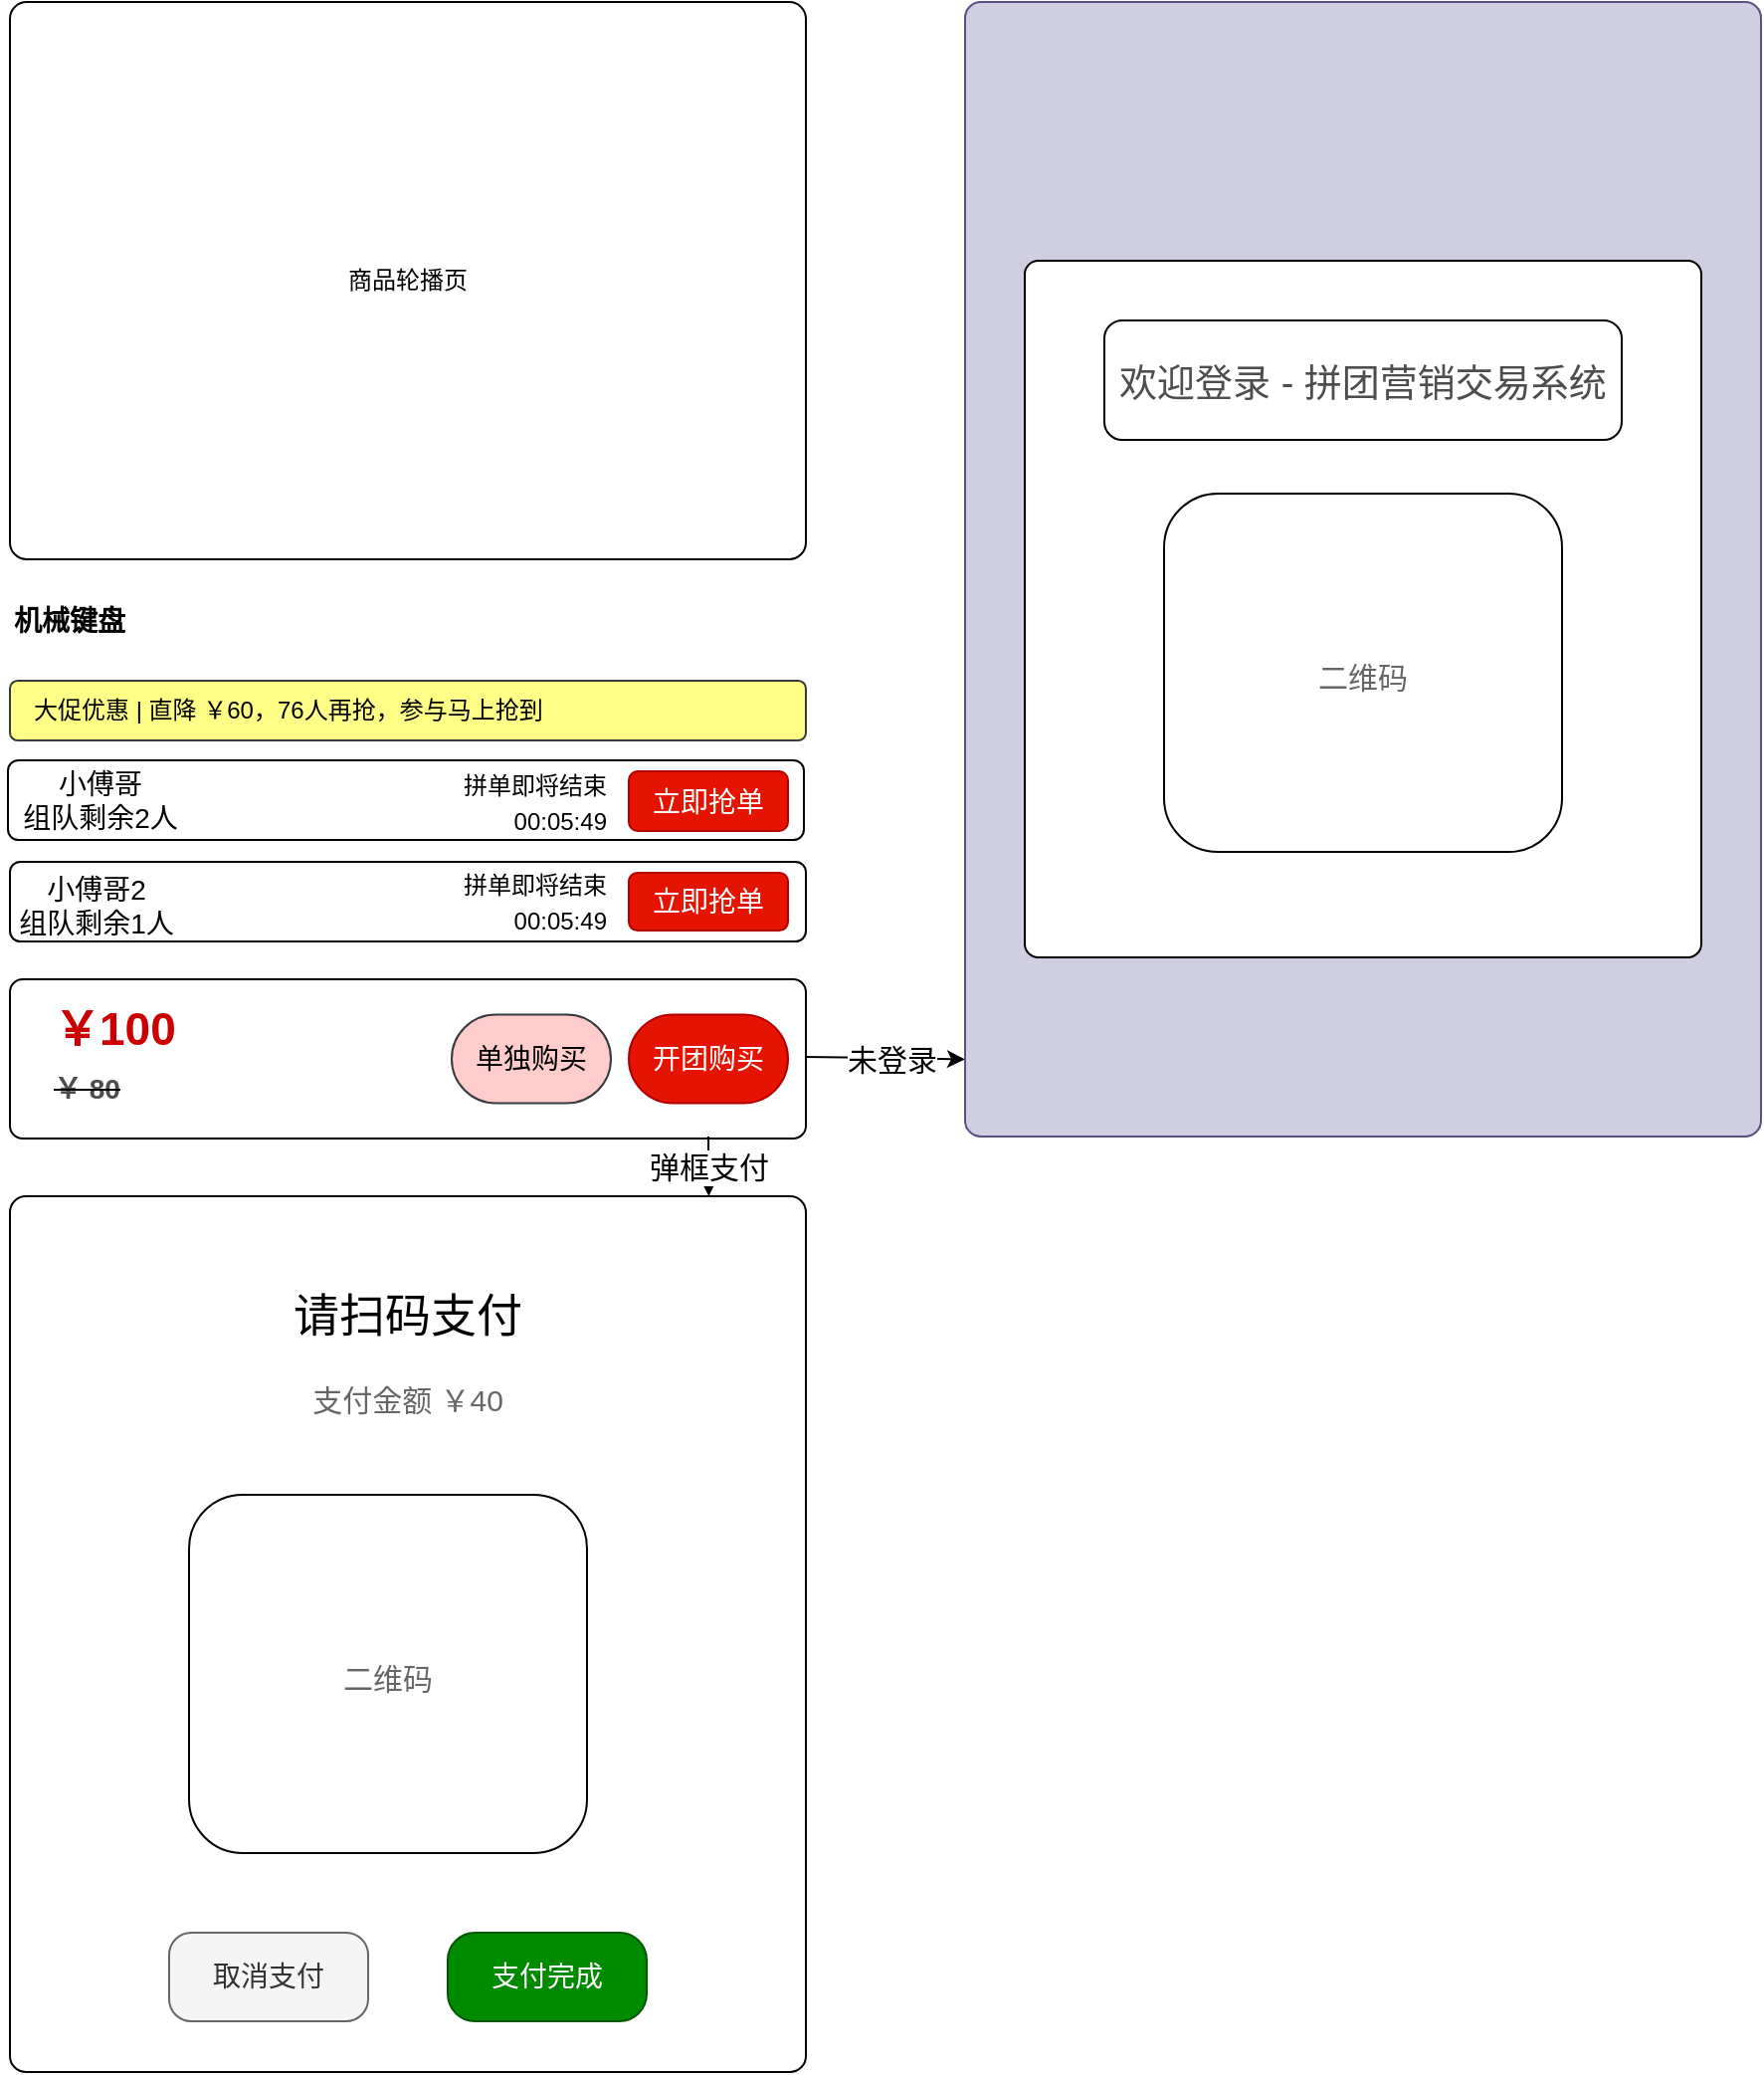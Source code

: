 <mxfile version="26.1.0">
  <diagram id="6PQijgyDfugC4ER-ckgj" name="商品详情页">
    <mxGraphModel dx="1658" dy="1227" grid="0" gridSize="10" guides="1" tooltips="1" connect="1" arrows="1" fold="1" page="0" pageScale="1" pageWidth="900" pageHeight="1600" math="0" shadow="0">
      <root>
        <mxCell id="0" />
        <mxCell id="1" parent="0" />
        <mxCell id="rkcu3EZUj1pYs4N78qEw-1" value="商品轮播页" style="rounded=1;whiteSpace=wrap;html=1;arcSize=3;" parent="1" vertex="1">
          <mxGeometry x="120" y="200" width="400" height="280" as="geometry" />
        </mxCell>
        <mxCell id="rkcu3EZUj1pYs4N78qEw-3" value="&lt;b&gt;&lt;font style=&quot;font-size: 14px;&quot;&gt;机械键盘&lt;/font&gt;&lt;/b&gt;" style="rounded=1;whiteSpace=wrap;html=1;align=left;strokeColor=none;" parent="1" vertex="1">
          <mxGeometry x="120" y="491" width="400" height="40" as="geometry" />
        </mxCell>
        <mxCell id="rkcu3EZUj1pYs4N78qEw-5" value="" style="rounded=1;whiteSpace=wrap;html=1;arcSize=13;" parent="1" vertex="1">
          <mxGeometry x="119" y="581" width="400" height="40" as="geometry" />
        </mxCell>
        <mxCell id="rkcu3EZUj1pYs4N78qEw-6" value="" style="rounded=1;whiteSpace=wrap;html=1;arcSize=13;" parent="1" vertex="1">
          <mxGeometry x="120" y="632" width="400" height="40" as="geometry" />
        </mxCell>
        <mxCell id="rkcu3EZUj1pYs4N78qEw-8" value="立即抢单" style="rounded=1;whiteSpace=wrap;html=1;fontSize=14;fillColor=#e51400;strokeColor=#B20000;fontColor=#ffffff;" parent="1" vertex="1">
          <mxGeometry x="431" y="586.5" width="80" height="30" as="geometry" />
        </mxCell>
        <mxCell id="rkcu3EZUj1pYs4N78qEw-9" value="立即抢单" style="rounded=1;whiteSpace=wrap;html=1;fontSize=14;fillColor=#e51400;strokeColor=#B20000;fontColor=#ffffff;" parent="1" vertex="1">
          <mxGeometry x="431" y="637.5" width="80" height="29" as="geometry" />
        </mxCell>
        <mxCell id="rkcu3EZUj1pYs4N78qEw-10" value="小傅哥&lt;div&gt;组队剩余2人&lt;/div&gt;" style="text;html=1;align=center;verticalAlign=middle;resizable=0;points=[];autosize=1;strokeColor=none;fillColor=none;fontSize=14;" parent="1" vertex="1">
          <mxGeometry x="117" y="578" width="96" height="46" as="geometry" />
        </mxCell>
        <mxCell id="rkcu3EZUj1pYs4N78qEw-11" value="李二狗" style="text;html=1;align=center;verticalAlign=middle;resizable=0;points=[];autosize=1;strokeColor=none;fillColor=none;fontSize=14;" parent="1" vertex="1">
          <mxGeometry x="759" y="696" width="70" height="30" as="geometry" />
        </mxCell>
        <mxCell id="rkcu3EZUj1pYs4N78qEw-12" value="&amp;nbsp; &amp;nbsp;大促优惠 | 直降 ￥60，76人再抢，参与马上抢到" style="rounded=1;whiteSpace=wrap;html=1;arcSize=13;align=left;fillColor=#ffff88;strokeColor=#36393d;" parent="1" vertex="1">
          <mxGeometry x="120" y="541" width="400" height="30" as="geometry" />
        </mxCell>
        <mxCell id="rkcu3EZUj1pYs4N78qEw-13" value="&lt;font style=&quot;font-size: 12px;&quot;&gt;拼单即将结束&lt;/font&gt;" style="rounded=1;whiteSpace=wrap;html=1;fontSize=14;fillColor=default;strokeColor=none;align=right;" parent="1" vertex="1">
          <mxGeometry x="322" y="633" width="100" height="20" as="geometry" />
        </mxCell>
        <mxCell id="rkcu3EZUj1pYs4N78qEw-14" value="&lt;span style=&quot;font-size: 12px;&quot;&gt;00:05:49&lt;/span&gt;" style="rounded=1;whiteSpace=wrap;html=1;fontSize=14;fillColor=default;strokeColor=none;align=right;" parent="1" vertex="1">
          <mxGeometry x="322" y="651" width="100" height="20" as="geometry" />
        </mxCell>
        <mxCell id="rkcu3EZUj1pYs4N78qEw-15" value="&lt;font style=&quot;font-size: 12px;&quot;&gt;拼单即将结束&lt;/font&gt;" style="rounded=1;whiteSpace=wrap;html=1;fontSize=14;fillColor=default;strokeColor=none;align=right;" parent="1" vertex="1">
          <mxGeometry x="322" y="582.5" width="100" height="20" as="geometry" />
        </mxCell>
        <mxCell id="rkcu3EZUj1pYs4N78qEw-16" value="&lt;span style=&quot;font-size: 12px;&quot;&gt;00:05:49&lt;/span&gt;" style="rounded=1;whiteSpace=wrap;html=1;fontSize=14;fillColor=default;strokeColor=none;align=right;" parent="1" vertex="1">
          <mxGeometry x="322" y="600.5" width="100" height="20" as="geometry" />
        </mxCell>
        <mxCell id="rkcu3EZUj1pYs4N78qEw-18" value="" style="rounded=1;whiteSpace=wrap;html=1;fontSize=12;fillColor=default;arcSize=8;" parent="1" vertex="1">
          <mxGeometry x="120" y="691" width="400" height="80" as="geometry" />
        </mxCell>
        <mxCell id="rkcu3EZUj1pYs4N78qEw-19" value="单独购买" style="rounded=1;whiteSpace=wrap;html=1;fontSize=14;fillColor=#ffcccc;strokeColor=#36393d;arcSize=50;" parent="1" vertex="1">
          <mxGeometry x="342" y="708.75" width="80" height="44.5" as="geometry" />
        </mxCell>
        <mxCell id="OsgkMpvyyOFpJFWNQCZw-13" style="edgeStyle=orthogonalEdgeStyle;rounded=0;orthogonalLoop=1;jettySize=auto;html=1;entryX=0;entryY=0.932;entryDx=0;entryDy=0;entryPerimeter=0;fontSize=15;fontColor=#666666;" parent="1" target="OsgkMpvyyOFpJFWNQCZw-1" edge="1">
          <mxGeometry relative="1" as="geometry">
            <mxPoint x="520" y="730" as="sourcePoint" />
          </mxGeometry>
        </mxCell>
        <mxCell id="OsgkMpvyyOFpJFWNQCZw-14" value="&lt;font color=&quot;#000000&quot;&gt;未登录&lt;/font&gt;" style="edgeLabel;html=1;align=center;verticalAlign=middle;resizable=0;points=[];fontSize=15;fontColor=#666666;" parent="OsgkMpvyyOFpJFWNQCZw-13" vertex="1" connectable="0">
          <mxGeometry x="0.067" relative="1" as="geometry">
            <mxPoint as="offset" />
          </mxGeometry>
        </mxCell>
        <mxCell id="OsgkMpvyyOFpJFWNQCZw-15" style="edgeStyle=orthogonalEdgeStyle;rounded=0;orthogonalLoop=1;jettySize=auto;html=1;entryX=0.878;entryY=0;entryDx=0;entryDy=0;entryPerimeter=0;fontSize=15;fontColor=#666666;" parent="1" target="OsgkMpvyyOFpJFWNQCZw-7" edge="1">
          <mxGeometry relative="1" as="geometry">
            <mxPoint x="471" y="770" as="sourcePoint" />
          </mxGeometry>
        </mxCell>
        <mxCell id="OsgkMpvyyOFpJFWNQCZw-16" value="&lt;font color=&quot;#000000&quot;&gt;弹框支付&lt;/font&gt;" style="edgeLabel;html=1;align=center;verticalAlign=middle;resizable=0;points=[];fontSize=15;fontColor=#666666;" parent="OsgkMpvyyOFpJFWNQCZw-15" vertex="1" connectable="0">
          <mxGeometry x="0.082" relative="1" as="geometry">
            <mxPoint y="-1" as="offset" />
          </mxGeometry>
        </mxCell>
        <mxCell id="rkcu3EZUj1pYs4N78qEw-20" value="开团购买" style="rounded=1;whiteSpace=wrap;html=1;fontSize=14;fillColor=#e51400;strokeColor=#B20000;fontColor=#ffffff;arcSize=50;" parent="1" vertex="1">
          <mxGeometry x="431" y="708.75" width="80" height="44.5" as="geometry" />
        </mxCell>
        <mxCell id="rkcu3EZUj1pYs4N78qEw-21" value="&lt;font color=&quot;#cc0000&quot; style=&quot;font-size: 23px;&quot;&gt;￥100&lt;/font&gt;" style="rounded=1;whiteSpace=wrap;html=1;fontSize=14;fillColor=default;fontStyle=1;align=left;strokeColor=none;" parent="1" vertex="1">
          <mxGeometry x="140" y="701" width="70" height="30" as="geometry" />
        </mxCell>
        <mxCell id="rkcu3EZUj1pYs4N78qEw-22" value="&lt;strike&gt;&lt;font color=&quot;#4d4d4d&quot;&gt;￥ 80&lt;/font&gt;&lt;/strike&gt;" style="rounded=1;whiteSpace=wrap;html=1;fontSize=14;fillColor=default;fontStyle=1;align=left;strokeColor=none;" parent="1" vertex="1">
          <mxGeometry x="140" y="731" width="70" height="30" as="geometry" />
        </mxCell>
        <mxCell id="OsgkMpvyyOFpJFWNQCZw-1" value="" style="rounded=1;whiteSpace=wrap;html=1;fontSize=23;fillColor=#d0cee2;arcSize=2;strokeColor=#56517e;" parent="1" vertex="1">
          <mxGeometry x="600" y="200" width="400" height="570" as="geometry" />
        </mxCell>
        <mxCell id="OsgkMpvyyOFpJFWNQCZw-2" value="" style="rounded=1;whiteSpace=wrap;html=1;fontSize=23;fontColor=#4D4D4D;fillColor=default;arcSize=2;" parent="1" vertex="1">
          <mxGeometry x="630" y="330" width="340" height="350" as="geometry" />
        </mxCell>
        <mxCell id="OsgkMpvyyOFpJFWNQCZw-3" value="&lt;font style=&quot;font-size: 19px;&quot;&gt;欢迎登录 - 拼团营销交易系统&lt;/font&gt;" style="rounded=1;whiteSpace=wrap;html=1;fontSize=23;fontColor=#4D4D4D;fillColor=none;" parent="1" vertex="1">
          <mxGeometry x="670" y="360" width="260" height="60" as="geometry" />
        </mxCell>
        <mxCell id="OsgkMpvyyOFpJFWNQCZw-7" value="" style="rounded=1;whiteSpace=wrap;html=1;fontSize=23;arcSize=2;" parent="1" vertex="1">
          <mxGeometry x="120" y="800" width="400" height="440" as="geometry" />
        </mxCell>
        <mxCell id="OsgkMpvyyOFpJFWNQCZw-8" value="&lt;font color=&quot;#000000&quot;&gt;请扫码支付&lt;/font&gt;" style="rounded=1;whiteSpace=wrap;html=1;fontSize=23;fontColor=#FFFFFF;fillColor=none;strokeColor=none;" parent="1" vertex="1">
          <mxGeometry x="160" y="840" width="320" height="40" as="geometry" />
        </mxCell>
        <mxCell id="OsgkMpvyyOFpJFWNQCZw-9" value="&lt;font color=&quot;#666666&quot; style=&quot;font-size: 15px;&quot;&gt;支付金额 ￥40&lt;/font&gt;" style="rounded=1;whiteSpace=wrap;html=1;fontSize=23;fontColor=#FFFFFF;fillColor=none;strokeColor=none;" parent="1" vertex="1">
          <mxGeometry x="160" y="880" width="320" height="40" as="geometry" />
        </mxCell>
        <mxCell id="OsgkMpvyyOFpJFWNQCZw-10" value="&lt;font color=&quot;#666666&quot;&gt;&lt;span style=&quot;font-size: 15px;&quot;&gt;二维码&lt;/span&gt;&lt;/font&gt;" style="rounded=1;whiteSpace=wrap;html=1;fontSize=23;fontColor=#FFFFFF;fillColor=none;" parent="1" vertex="1">
          <mxGeometry x="210" y="950" width="200" height="180" as="geometry" />
        </mxCell>
        <mxCell id="OsgkMpvyyOFpJFWNQCZw-11" value="取消支付" style="rounded=1;whiteSpace=wrap;html=1;fontSize=14;fillColor=#f5f5f5;strokeColor=#666666;arcSize=25;fontColor=#333333;" parent="1" vertex="1">
          <mxGeometry x="200" y="1170" width="100" height="44.5" as="geometry" />
        </mxCell>
        <mxCell id="OsgkMpvyyOFpJFWNQCZw-12" value="支付完成" style="rounded=1;whiteSpace=wrap;html=1;fontSize=14;fillColor=#008a00;strokeColor=#005700;fontColor=#ffffff;arcSize=31;" parent="1" vertex="1">
          <mxGeometry x="340" y="1170" width="100" height="44.5" as="geometry" />
        </mxCell>
        <mxCell id="Bn5ghNSqVXp7GaULvfDI-39" value="小傅哥2&lt;br&gt;组队剩余1人" style="text;html=1;align=center;verticalAlign=middle;resizable=0;points=[];autosize=1;strokeColor=none;fillColor=none;fontSize=14;" vertex="1" parent="1">
          <mxGeometry x="115" y="630.5" width="96" height="46" as="geometry" />
        </mxCell>
        <mxCell id="Bn5ghNSqVXp7GaULvfDI-40" value="&lt;font color=&quot;#666666&quot;&gt;&lt;span style=&quot;font-size: 15px;&quot;&gt;二维码&lt;/span&gt;&lt;/font&gt;" style="rounded=1;whiteSpace=wrap;html=1;fontSize=23;fontColor=#FFFFFF;fillColor=none;" vertex="1" parent="1">
          <mxGeometry x="700" y="447" width="200" height="180" as="geometry" />
        </mxCell>
      </root>
    </mxGraphModel>
  </diagram>
</mxfile>
